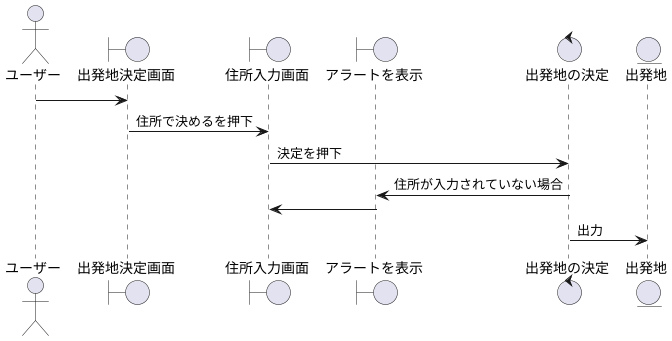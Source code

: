 @startuml

actor ユーザー

boundary 出発地決定画面
boundary 住所入力画面
boundary アラートを表示

control 出発地の決定

entity 出発地

ユーザー -> 出発地決定画面
出発地決定画面 -> 住所入力画面 : 住所で決めるを押下
住所入力画面 -> 出発地の決定 : 決定を押下
出発地の決定 -> アラートを表示 : 住所が入力されていない場合
アラートを表示 -> 住所入力画面
出発地の決定 -> 出発地 : 出力

@enduml